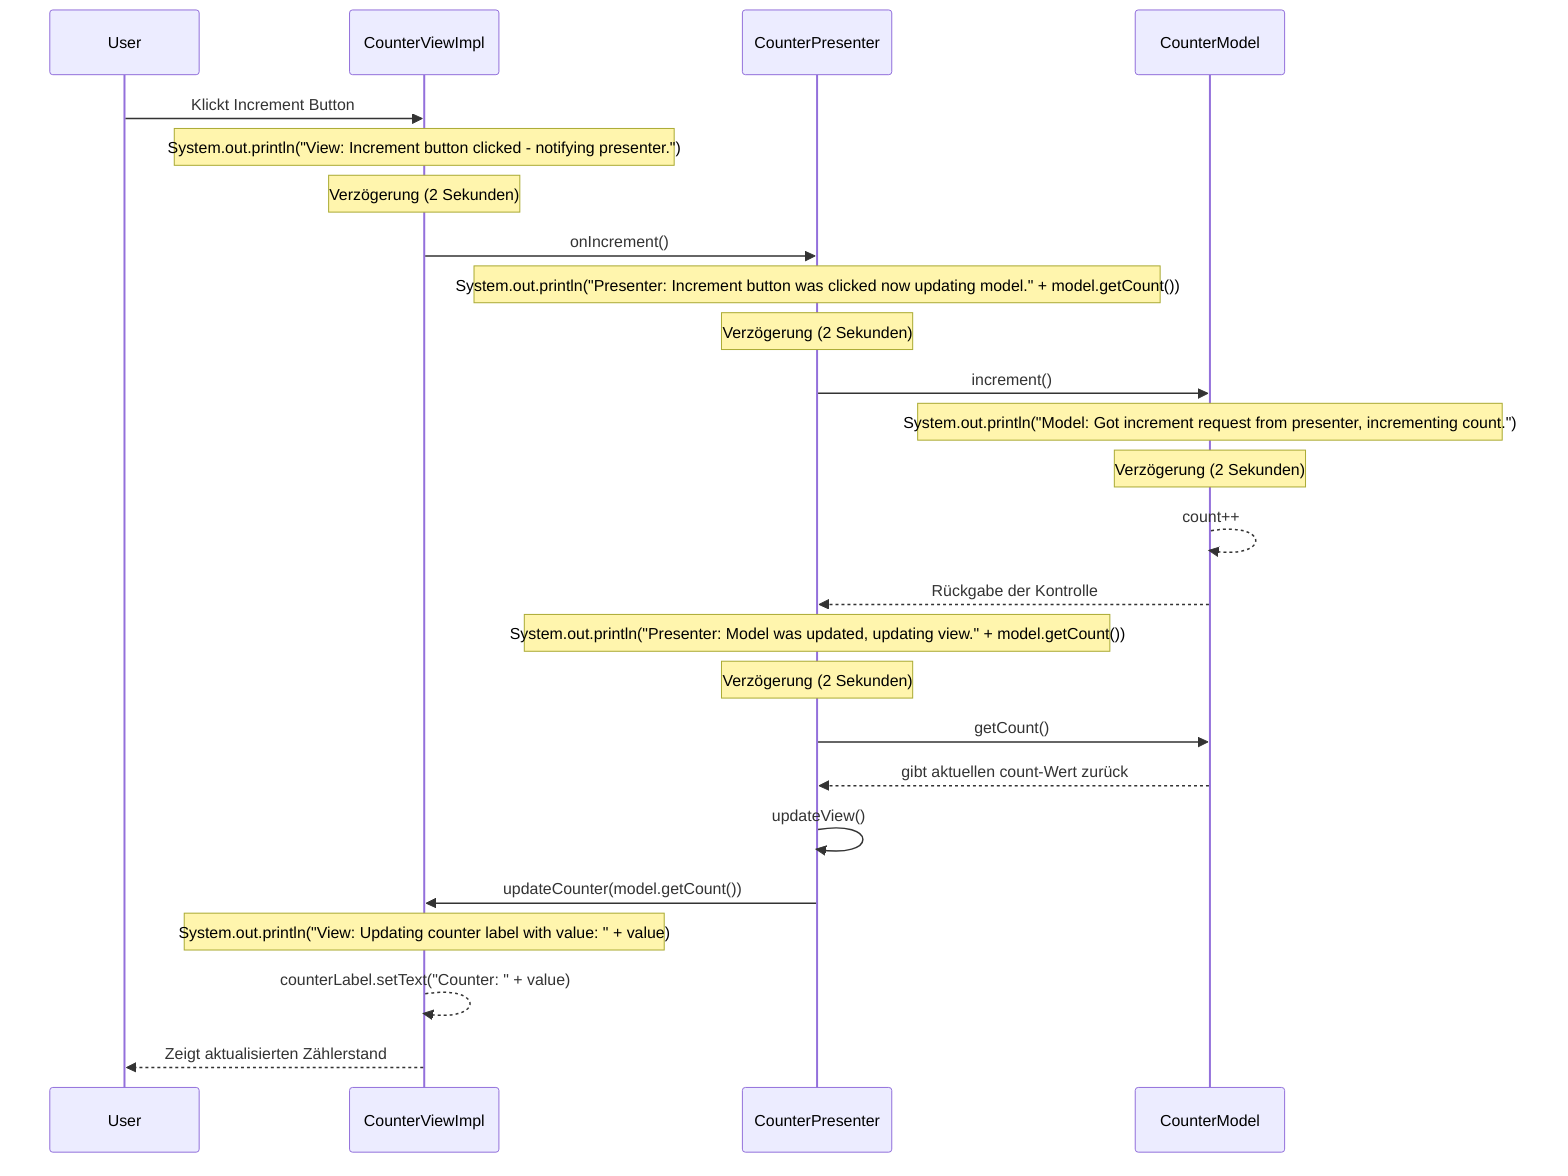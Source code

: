 sequenceDiagram
    participant User
    participant CounterViewImpl
    participant CounterPresenter
    participant CounterModel

    User->>CounterViewImpl: Klickt Increment Button
    Note over CounterViewImpl: System.out.println("View: Increment button clicked - notifying presenter.")
    Note over CounterViewImpl: Verzögerung (2 Sekunden)
    CounterViewImpl->>CounterPresenter: onIncrement()
    Note over CounterPresenter: System.out.println("Presenter: Increment button was clicked now updating model." + model.getCount())
    Note over CounterPresenter: Verzögerung (2 Sekunden)
    CounterPresenter->>CounterModel: increment()
    Note over CounterModel: System.out.println("Model: Got increment request from presenter, incrementing count.")
    Note over CounterModel: Verzögerung (2 Sekunden)
    CounterModel-->>CounterModel: count++
    CounterModel-->>CounterPresenter: Rückgabe der Kontrolle
    Note over CounterPresenter: System.out.println("Presenter: Model was updated, updating view." + model.getCount())
    Note over CounterPresenter: Verzögerung (2 Sekunden)
    CounterPresenter->>CounterModel: getCount()
    CounterModel-->>CounterPresenter: gibt aktuellen count-Wert zurück
    CounterPresenter->>CounterPresenter: updateView()
    CounterPresenter->>CounterViewImpl: updateCounter(model.getCount())
    Note over CounterViewImpl: System.out.println("View: Updating counter label with value: " + value)
    CounterViewImpl-->>CounterViewImpl: counterLabel.setText("Counter: " + value)
    CounterViewImpl-->>User: Zeigt aktualisierten Zählerstand